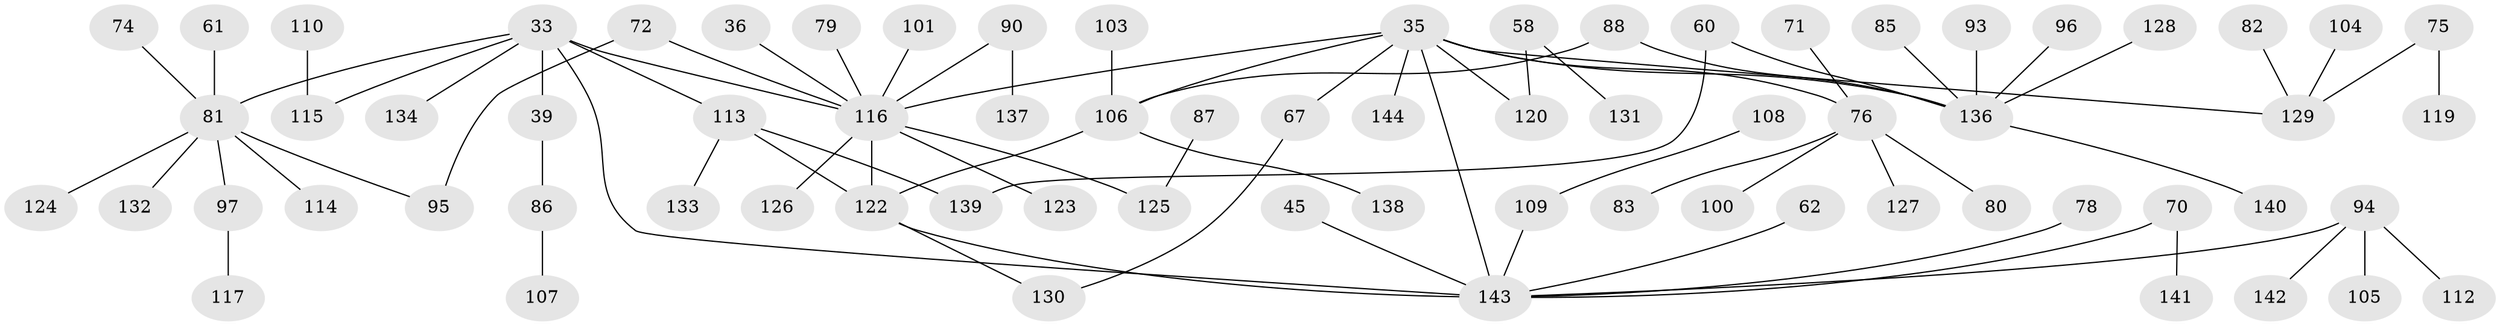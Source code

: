 // original degree distribution, {3: 0.16666666666666666, 6: 0.027777777777777776, 7: 0.006944444444444444, 4: 0.09722222222222222, 5: 0.027777777777777776, 2: 0.2638888888888889, 1: 0.4097222222222222}
// Generated by graph-tools (version 1.1) at 2025/44/03/04/25 21:44:23]
// undirected, 72 vertices, 79 edges
graph export_dot {
graph [start="1"]
  node [color=gray90,style=filled];
  33 [super="+17"];
  35 [super="+19"];
  36;
  39 [super="+25"];
  45;
  58;
  60;
  61;
  62;
  67 [super="+65"];
  70;
  71;
  72;
  74;
  75 [super="+32"];
  76 [super="+40"];
  78 [super="+42"];
  79;
  80;
  81 [super="+51+48"];
  82;
  83;
  85;
  86;
  87;
  88 [super="+56"];
  90;
  93;
  94 [super="+41+49+54"];
  95;
  96;
  97;
  100;
  101;
  103;
  104;
  105;
  106 [super="+84+50"];
  107;
  108;
  109 [super="+92"];
  110;
  112;
  113 [super="+13"];
  114;
  115 [super="+77"];
  116 [super="+9+52+98+89"];
  117;
  119;
  120 [super="+7"];
  122 [super="+64+99+111"];
  123;
  124;
  125 [super="+27"];
  126;
  127;
  128 [super="+102"];
  129 [super="+21"];
  130 [super="+59+118+121"];
  131;
  132;
  133;
  134 [super="+47"];
  136 [super="+91"];
  137;
  138;
  139;
  140;
  141;
  142;
  143 [super="+69+135"];
  144;
  33 -- 39 [weight=2];
  33 -- 115;
  33 -- 116 [weight=2];
  33 -- 113;
  33 -- 143;
  33 -- 81;
  33 -- 134;
  35 -- 67 [weight=2];
  35 -- 144;
  35 -- 120;
  35 -- 136;
  35 -- 106;
  35 -- 116 [weight=2];
  35 -- 129;
  35 -- 143 [weight=2];
  35 -- 76;
  36 -- 116;
  39 -- 86;
  45 -- 143;
  58 -- 131;
  58 -- 120;
  60 -- 139;
  60 -- 136;
  61 -- 81;
  62 -- 143;
  67 -- 130;
  70 -- 141;
  70 -- 143;
  71 -- 76;
  72 -- 95;
  72 -- 116;
  74 -- 81;
  75 -- 119;
  75 -- 129;
  76 -- 100;
  76 -- 80;
  76 -- 83;
  76 -- 127;
  78 -- 143;
  79 -- 116;
  81 -- 114;
  81 -- 97;
  81 -- 132;
  81 -- 124;
  81 -- 95;
  82 -- 129;
  85 -- 136;
  86 -- 107;
  87 -- 125;
  88 -- 136;
  88 -- 106;
  90 -- 137;
  90 -- 116;
  93 -- 136;
  94 -- 112;
  94 -- 105;
  94 -- 143;
  94 -- 142;
  96 -- 136;
  97 -- 117;
  101 -- 116;
  103 -- 106;
  104 -- 129;
  106 -- 122;
  106 -- 138;
  108 -- 109;
  109 -- 143;
  110 -- 115;
  113 -- 139;
  113 -- 133;
  113 -- 122;
  116 -- 123;
  116 -- 126;
  116 -- 125;
  116 -- 122;
  122 -- 130;
  122 -- 143;
  128 -- 136 [weight=2];
  136 -- 140;
}
